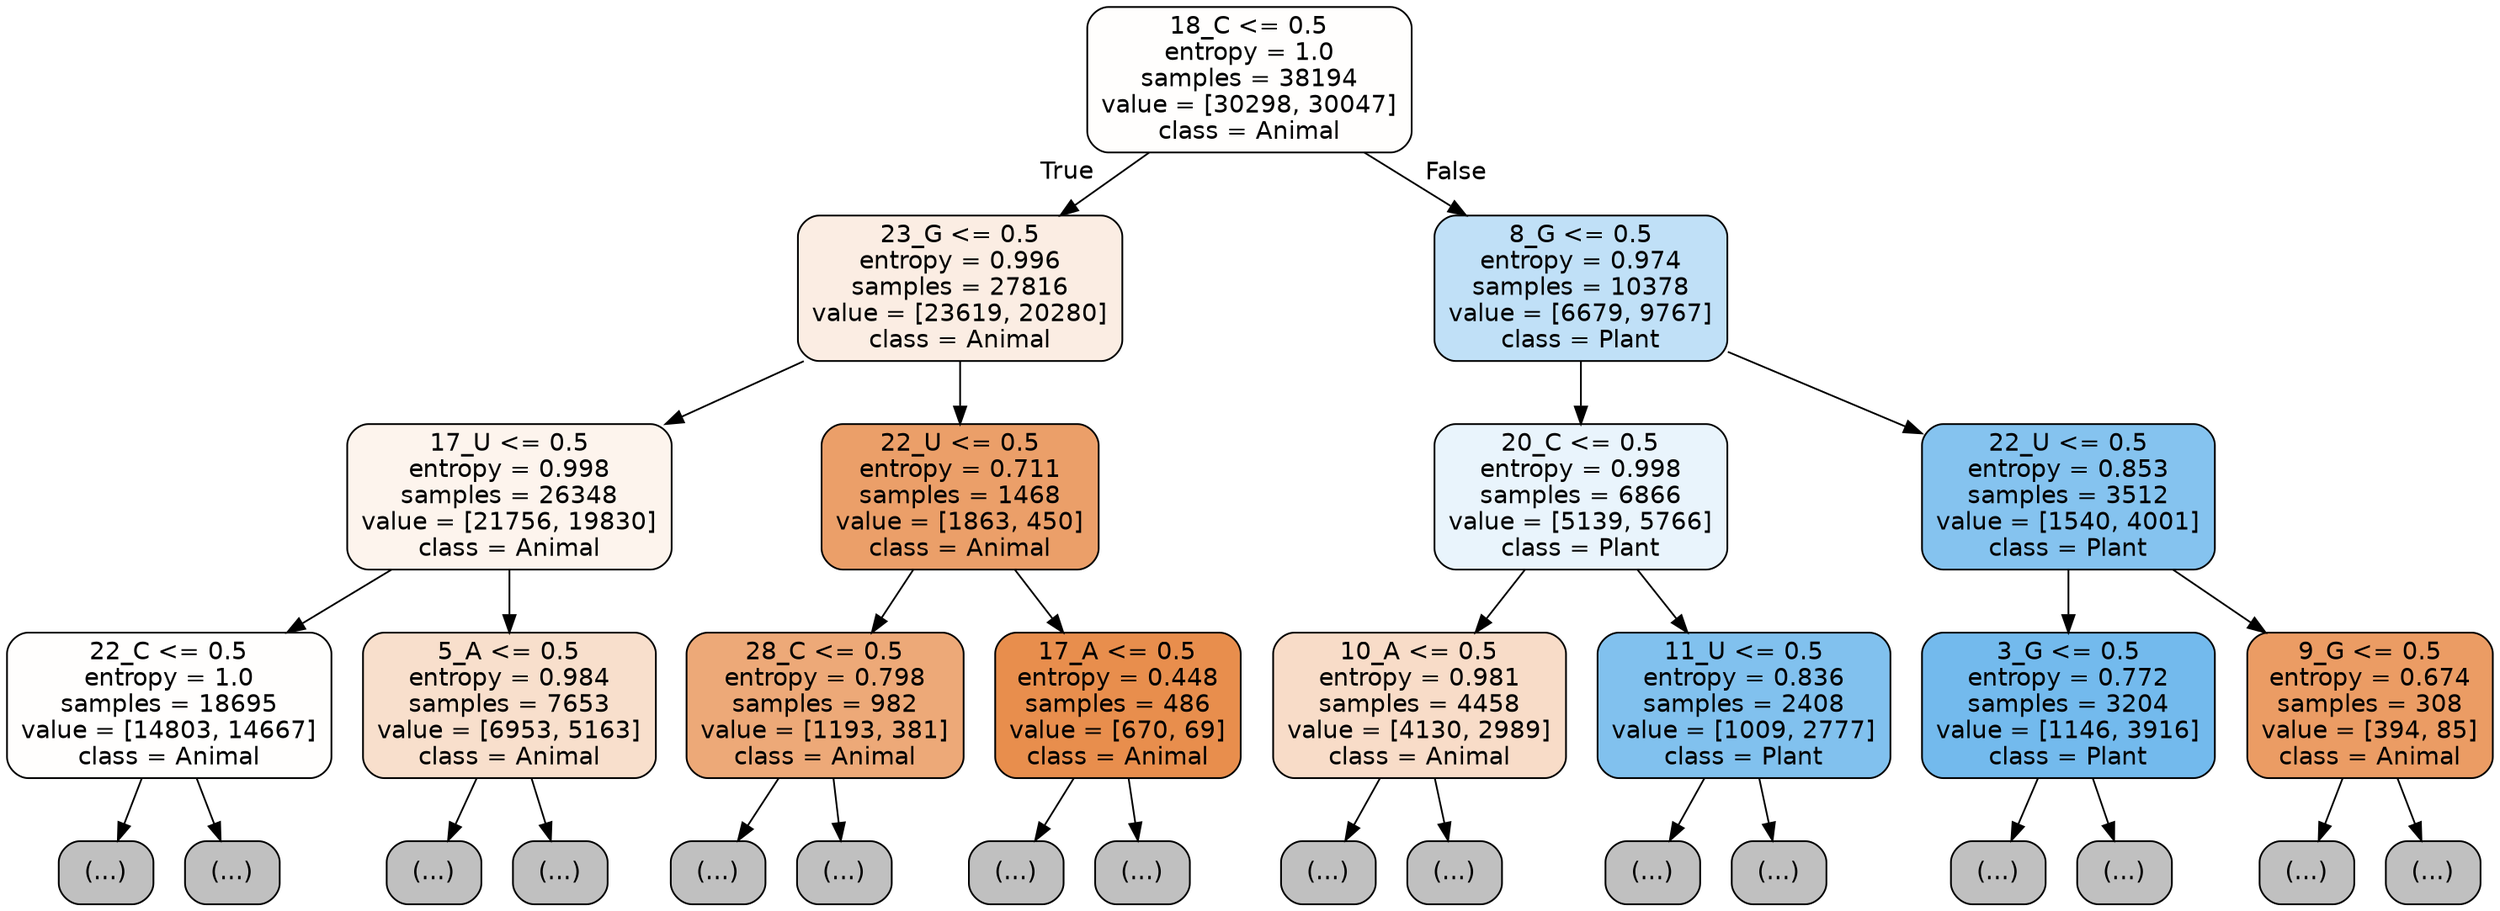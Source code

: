 digraph Tree {
node [shape=box, style="filled, rounded", color="black", fontname="helvetica"] ;
edge [fontname="helvetica"] ;
0 [label="18_C <= 0.5\nentropy = 1.0\nsamples = 38194\nvalue = [30298, 30047]\nclass = Animal", fillcolor="#fffefd"] ;
1 [label="23_G <= 0.5\nentropy = 0.996\nsamples = 27816\nvalue = [23619, 20280]\nclass = Animal", fillcolor="#fbede3"] ;
0 -> 1 [labeldistance=2.5, labelangle=45, headlabel="True"] ;
2 [label="17_U <= 0.5\nentropy = 0.998\nsamples = 26348\nvalue = [21756, 19830]\nclass = Animal", fillcolor="#fdf4ed"] ;
1 -> 2 ;
3 [label="22_C <= 0.5\nentropy = 1.0\nsamples = 18695\nvalue = [14803, 14667]\nclass = Animal", fillcolor="#fffefd"] ;
2 -> 3 ;
4 [label="(...)", fillcolor="#C0C0C0"] ;
3 -> 4 ;
8085 [label="(...)", fillcolor="#C0C0C0"] ;
3 -> 8085 ;
9044 [label="5_A <= 0.5\nentropy = 0.984\nsamples = 7653\nvalue = [6953, 5163]\nclass = Animal", fillcolor="#f8dfcc"] ;
2 -> 9044 ;
9045 [label="(...)", fillcolor="#C0C0C0"] ;
9044 -> 9045 ;
11510 [label="(...)", fillcolor="#C0C0C0"] ;
9044 -> 11510 ;
12325 [label="22_U <= 0.5\nentropy = 0.711\nsamples = 1468\nvalue = [1863, 450]\nclass = Animal", fillcolor="#eb9f69"] ;
1 -> 12325 ;
12326 [label="28_C <= 0.5\nentropy = 0.798\nsamples = 982\nvalue = [1193, 381]\nclass = Animal", fillcolor="#eda978"] ;
12325 -> 12326 ;
12327 [label="(...)", fillcolor="#C0C0C0"] ;
12326 -> 12327 ;
12734 [label="(...)", fillcolor="#C0C0C0"] ;
12326 -> 12734 ;
12735 [label="17_A <= 0.5\nentropy = 0.448\nsamples = 486\nvalue = [670, 69]\nclass = Animal", fillcolor="#e88e4d"] ;
12325 -> 12735 ;
12736 [label="(...)", fillcolor="#C0C0C0"] ;
12735 -> 12736 ;
12867 [label="(...)", fillcolor="#C0C0C0"] ;
12735 -> 12867 ;
12894 [label="8_G <= 0.5\nentropy = 0.974\nsamples = 10378\nvalue = [6679, 9767]\nclass = Plant", fillcolor="#c0e0f7"] ;
0 -> 12894 [labeldistance=2.5, labelangle=-45, headlabel="False"] ;
12895 [label="20_C <= 0.5\nentropy = 0.998\nsamples = 6866\nvalue = [5139, 5766]\nclass = Plant", fillcolor="#e9f4fc"] ;
12894 -> 12895 ;
12896 [label="10_A <= 0.5\nentropy = 0.981\nsamples = 4458\nvalue = [4130, 2989]\nclass = Animal", fillcolor="#f8dcc8"] ;
12895 -> 12896 ;
12897 [label="(...)", fillcolor="#C0C0C0"] ;
12896 -> 12897 ;
14508 [label="(...)", fillcolor="#C0C0C0"] ;
12896 -> 14508 ;
15031 [label="11_U <= 0.5\nentropy = 0.836\nsamples = 2408\nvalue = [1009, 2777]\nclass = Plant", fillcolor="#81c1ee"] ;
12895 -> 15031 ;
15032 [label="(...)", fillcolor="#C0C0C0"] ;
15031 -> 15032 ;
15483 [label="(...)", fillcolor="#C0C0C0"] ;
15031 -> 15483 ;
15688 [label="22_U <= 0.5\nentropy = 0.853\nsamples = 3512\nvalue = [1540, 4001]\nclass = Plant", fillcolor="#85c3ef"] ;
12894 -> 15688 ;
15689 [label="3_G <= 0.5\nentropy = 0.772\nsamples = 3204\nvalue = [1146, 3916]\nclass = Plant", fillcolor="#73baed"] ;
15688 -> 15689 ;
15690 [label="(...)", fillcolor="#C0C0C0"] ;
15689 -> 15690 ;
16297 [label="(...)", fillcolor="#C0C0C0"] ;
15689 -> 16297 ;
16600 [label="9_G <= 0.5\nentropy = 0.674\nsamples = 308\nvalue = [394, 85]\nclass = Animal", fillcolor="#eb9c64"] ;
15688 -> 16600 ;
16601 [label="(...)", fillcolor="#C0C0C0"] ;
16600 -> 16601 ;
16692 [label="(...)", fillcolor="#C0C0C0"] ;
16600 -> 16692 ;
}